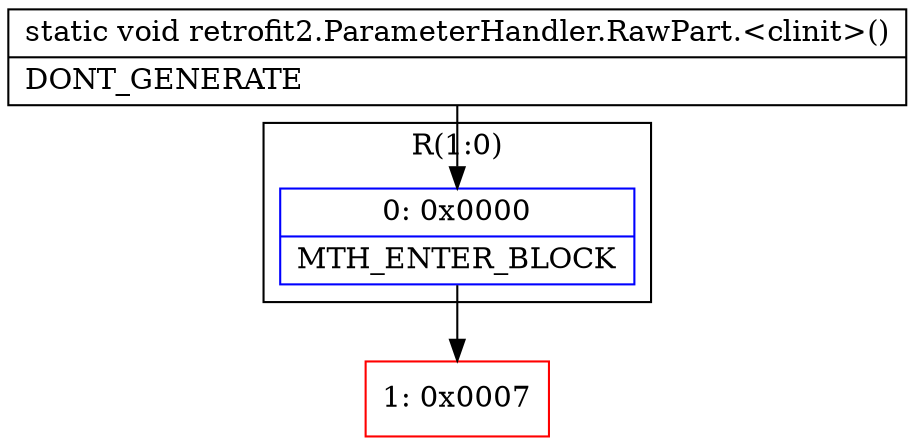 digraph "CFG forretrofit2.ParameterHandler.RawPart.\<clinit\>()V" {
subgraph cluster_Region_871357106 {
label = "R(1:0)";
node [shape=record,color=blue];
Node_0 [shape=record,label="{0\:\ 0x0000|MTH_ENTER_BLOCK\l}"];
}
Node_1 [shape=record,color=red,label="{1\:\ 0x0007}"];
MethodNode[shape=record,label="{static void retrofit2.ParameterHandler.RawPart.\<clinit\>()  | DONT_GENERATE\l}"];
MethodNode -> Node_0;
Node_0 -> Node_1;
}

